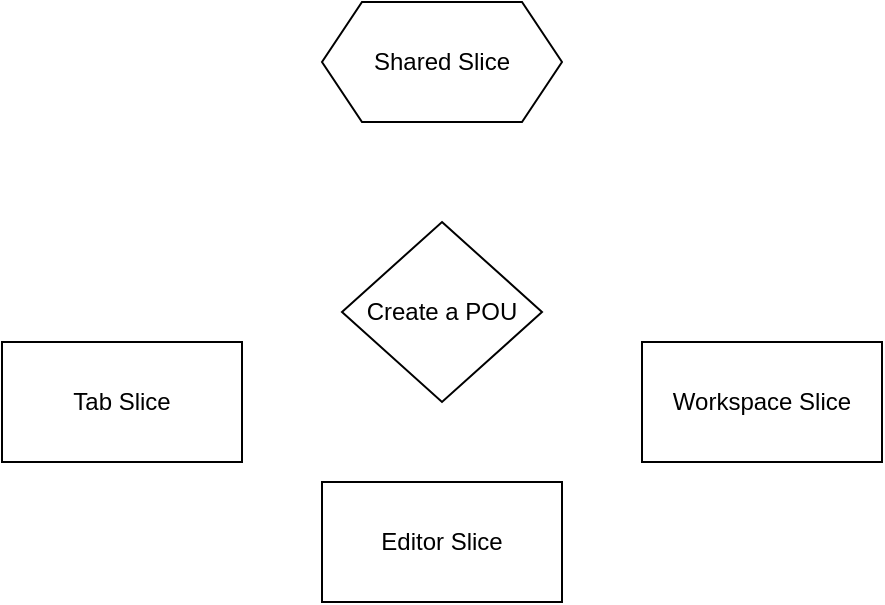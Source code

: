 <mxfile>
    <diagram id="qdrVqhYYdtkmpl5F9DKu" name="Page-1">
        <mxGraphModel dx="646" dy="451" grid="1" gridSize="10" guides="1" tooltips="1" connect="1" arrows="1" fold="1" page="1" pageScale="1" pageWidth="1920" pageHeight="1200" math="0" shadow="0">
            <root>
                <mxCell id="0"/>
                <mxCell id="1" parent="0"/>
                <mxCell id="4" value="Create a POU" style="rhombus;whiteSpace=wrap;html=1;" parent="1" vertex="1">
                    <mxGeometry x="650" y="310" width="100" height="90" as="geometry"/>
                </mxCell>
                <mxCell id="5" value="Tab Slice" style="rounded=0;whiteSpace=wrap;html=1;" parent="1" vertex="1">
                    <mxGeometry x="480" y="370" width="120" height="60" as="geometry"/>
                </mxCell>
                <mxCell id="6" value="Editor Slice" style="rounded=0;whiteSpace=wrap;html=1;" parent="1" vertex="1">
                    <mxGeometry x="640" y="440" width="120" height="60" as="geometry"/>
                </mxCell>
                <mxCell id="7" value="Workspace Slice" style="rounded=0;whiteSpace=wrap;html=1;" parent="1" vertex="1">
                    <mxGeometry x="800" y="370" width="120" height="60" as="geometry"/>
                </mxCell>
                <mxCell id="8" value="Shared Slice" style="shape=hexagon;perimeter=hexagonPerimeter2;whiteSpace=wrap;html=1;fixedSize=1;" parent="1" vertex="1">
                    <mxGeometry x="640" y="200" width="120" height="60" as="geometry"/>
                </mxCell>
            </root>
        </mxGraphModel>
    </diagram>
</mxfile>